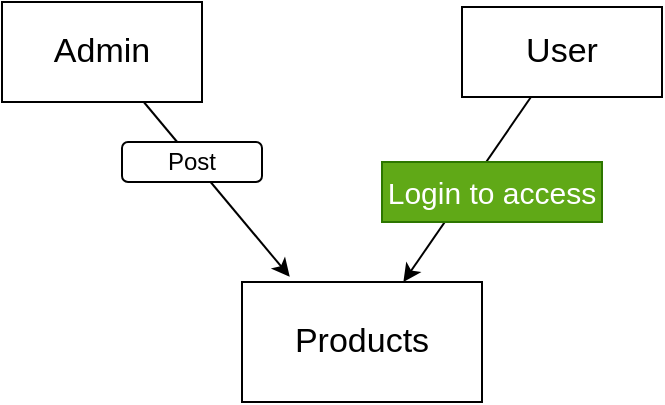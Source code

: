 <mxfile>
    <diagram id="yWdKpwfG2sS40xtjmCTH" name="Page-1">
        <mxGraphModel dx="911" dy="549" grid="1" gridSize="10" guides="1" tooltips="1" connect="1" arrows="1" fold="1" page="1" pageScale="1" pageWidth="850" pageHeight="1100" math="0" shadow="0">
            <root>
                <mxCell id="0"/>
                <mxCell id="1" parent="0"/>
                <mxCell id="25" style="edgeStyle=none;html=1;entryX=0.199;entryY=-0.044;entryDx=0;entryDy=0;entryPerimeter=0;fontSize=16;" edge="1" parent="1" source="18" target="21">
                    <mxGeometry relative="1" as="geometry">
                        <Array as="points"/>
                    </mxGeometry>
                </mxCell>
                <mxCell id="18" value="Admin" style="rounded=0;whiteSpace=wrap;html=1;fontSize=17;" vertex="1" parent="1">
                    <mxGeometry x="140" y="30" width="100" height="50" as="geometry"/>
                </mxCell>
                <mxCell id="20" style="edgeStyle=none;html=1;fontSize=17;" edge="1" parent="1" source="19" target="21">
                    <mxGeometry relative="1" as="geometry">
                        <mxPoint x="330" y="200" as="targetPoint"/>
                    </mxGeometry>
                </mxCell>
                <mxCell id="19" value="User" style="rounded=0;whiteSpace=wrap;html=1;fontSize=17;" vertex="1" parent="1">
                    <mxGeometry x="370" y="32.5" width="100" height="45" as="geometry"/>
                </mxCell>
                <mxCell id="21" value="Products" style="rounded=0;whiteSpace=wrap;html=1;fontSize=17;" vertex="1" parent="1">
                    <mxGeometry x="260" y="170" width="120" height="60" as="geometry"/>
                </mxCell>
                <mxCell id="26" value="Post" style="rounded=1;whiteSpace=wrap;html=1;fontSize=12;" vertex="1" parent="1">
                    <mxGeometry x="200" y="100" width="70" height="20" as="geometry"/>
                </mxCell>
                <mxCell id="28" value="Login to access" style="rounded=0;whiteSpace=wrap;html=1;fontSize=15;fillColor=#60a917;fontColor=#ffffff;strokeColor=#2D7600;" vertex="1" parent="1">
                    <mxGeometry x="330" y="110" width="110" height="30" as="geometry"/>
                </mxCell>
            </root>
        </mxGraphModel>
    </diagram>
</mxfile>